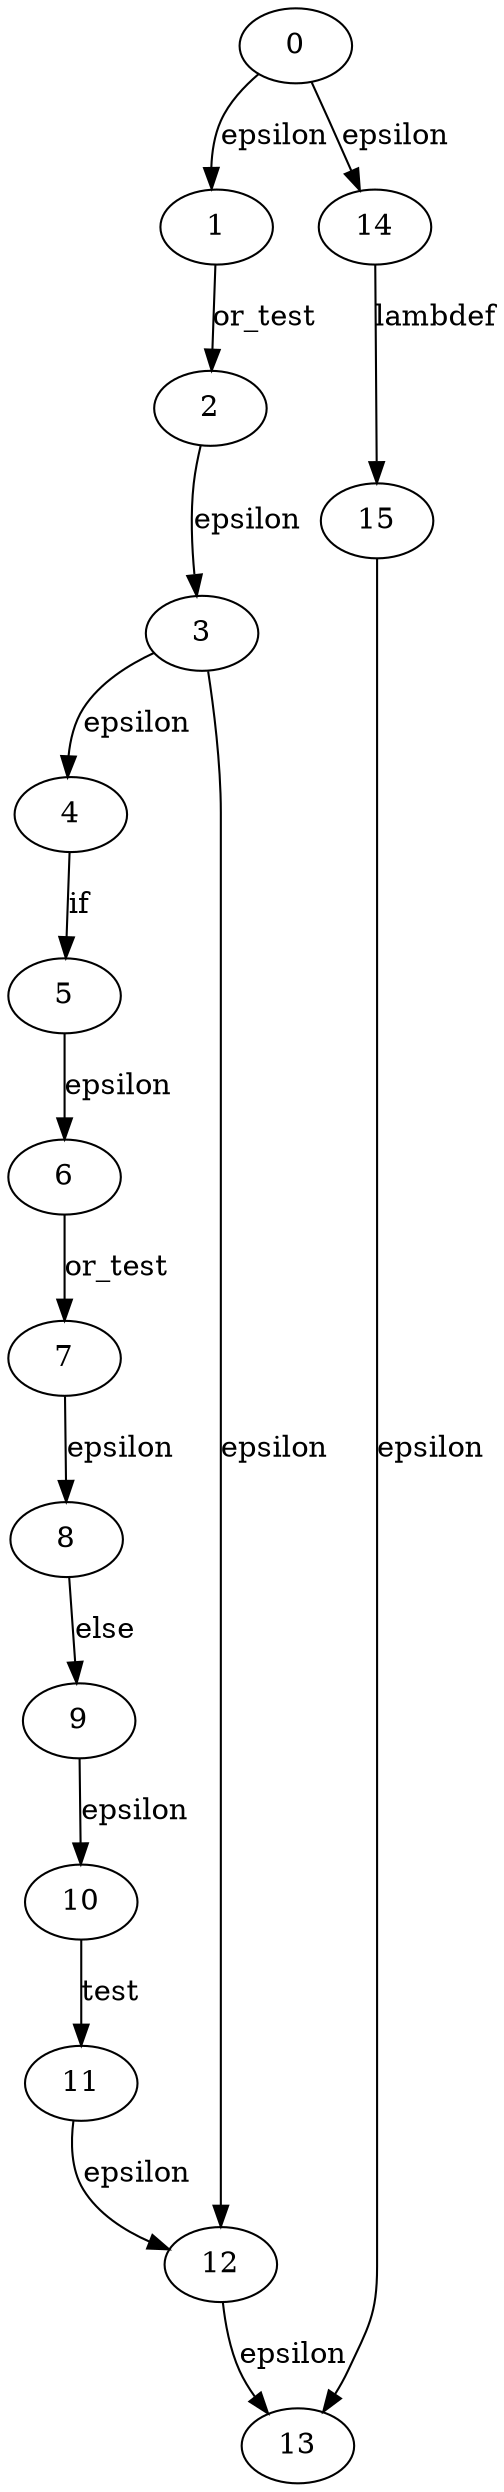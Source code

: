 

digraph test {
  0->1[label=epsilon]
  1->2[label=or_test]
  2->3[label=epsilon]
  3->4[label=epsilon]
  4->5[label="if"]
  5->6[label=epsilon]
  6->7[label=or_test]
  7->8[label=epsilon]
  8->9[label="else"]
  9->10[label=epsilon]
  10->11[label=test]
  11->12[label=epsilon]
  12->13[label=epsilon]
  3->12[label=epsilon]
  0->14[label=epsilon]
  14->15[label=lambdef]
  15->13[label=epsilon]
}
